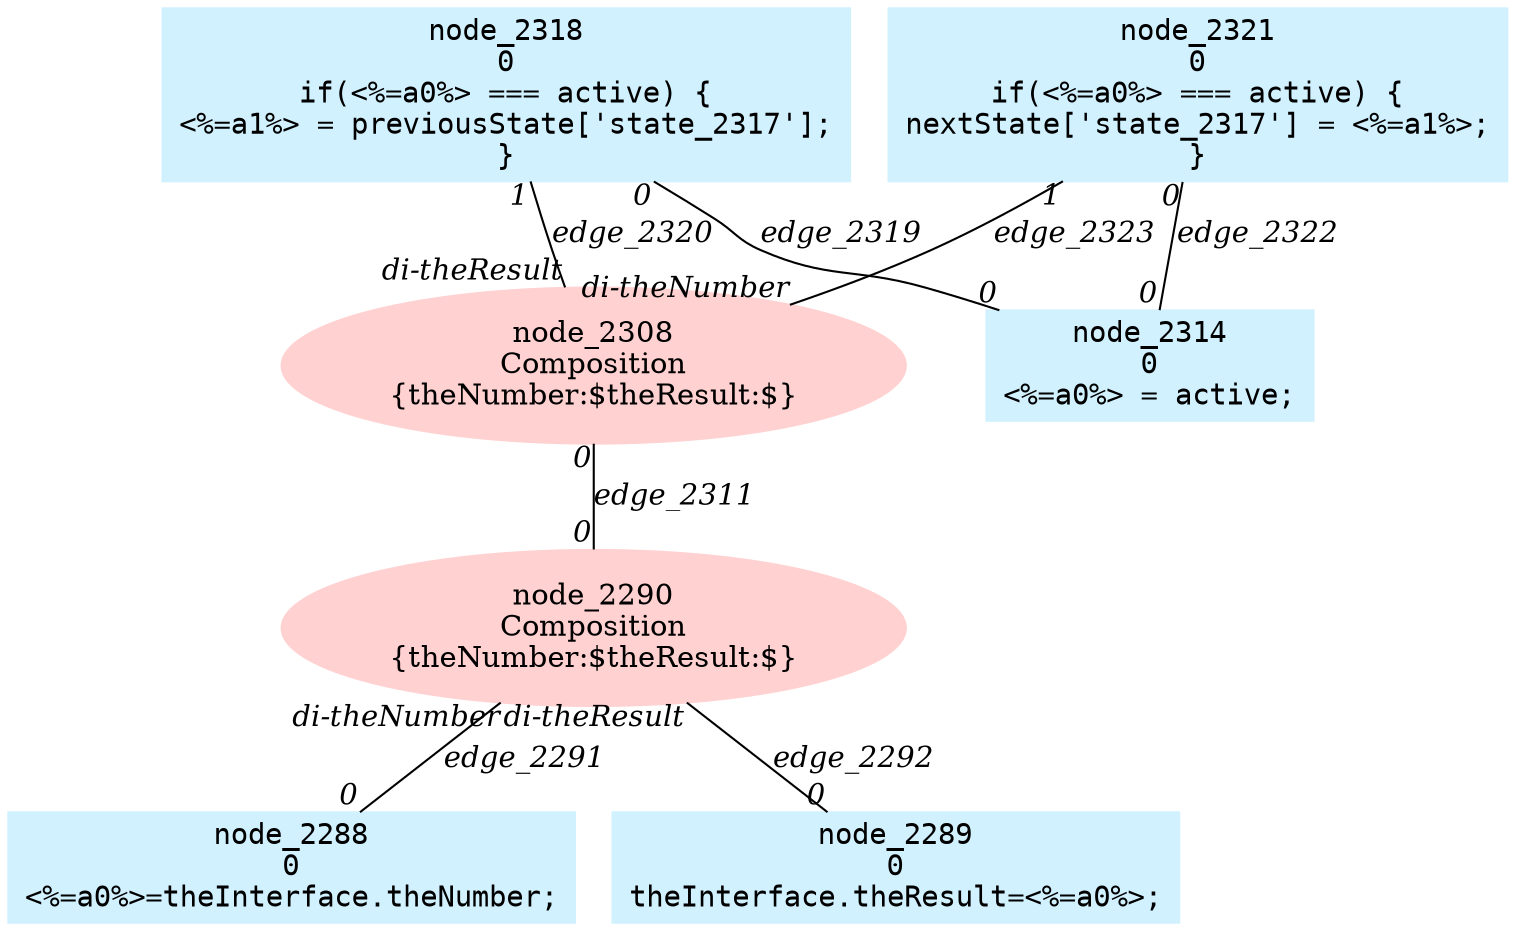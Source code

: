 digraph g{node_2290 [shape=ellipse, style=filled, color="#ffd1d1", label="node_2290
Composition
{theNumber:$theResult:$}" ]
node_2308 [shape=ellipse, style=filled, color="#ffd1d1", label="node_2308
Composition
{theNumber:$theResult:$}" ]
node_2288 [shape=box, style=filled, color="#d1f1ff", fontname="Courier", label="node_2288
0
<%=a0%>=theInterface.theNumber;
" ]
node_2289 [shape=box, style=filled, color="#d1f1ff", fontname="Courier", label="node_2289
0
theInterface.theResult=<%=a0%>;
" ]
node_2314 [shape=box, style=filled, color="#d1f1ff", fontname="Courier", label="node_2314
0
<%=a0%> = active;
" ]
node_2318 [shape=box, style=filled, color="#d1f1ff", fontname="Courier", label="node_2318
0
if(<%=a0%> === active) {
<%=a1%> = previousState['state_2317'];
}
" ]
node_2321 [shape=box, style=filled, color="#d1f1ff", fontname="Courier", label="node_2321
0
if(<%=a0%> === active) {
nextState['state_2317'] = <%=a1%>;
}
" ]
node_2290 -> node_2288 [dir=none, arrowHead=none, fontname="Times-Italic", label="edge_2291",  headlabel="0", taillabel="di-theNumber" ]
node_2290 -> node_2289 [dir=none, arrowHead=none, fontname="Times-Italic", label="edge_2292",  headlabel="0", taillabel="di-theResult" ]
node_2308 -> node_2290 [dir=none, arrowHead=none, fontname="Times-Italic", label="edge_2311",  headlabel="0", taillabel="0" ]
node_2318 -> node_2314 [dir=none, arrowHead=none, fontname="Times-Italic", label="edge_2319",  headlabel="0", taillabel="0" ]
node_2318 -> node_2308 [dir=none, arrowHead=none, fontname="Times-Italic", label="edge_2320",  headlabel="di-theResult", taillabel="1" ]
node_2321 -> node_2314 [dir=none, arrowHead=none, fontname="Times-Italic", label="edge_2322",  headlabel="0", taillabel="0" ]
node_2321 -> node_2308 [dir=none, arrowHead=none, fontname="Times-Italic", label="edge_2323",  headlabel="di-theNumber", taillabel="1" ]
}